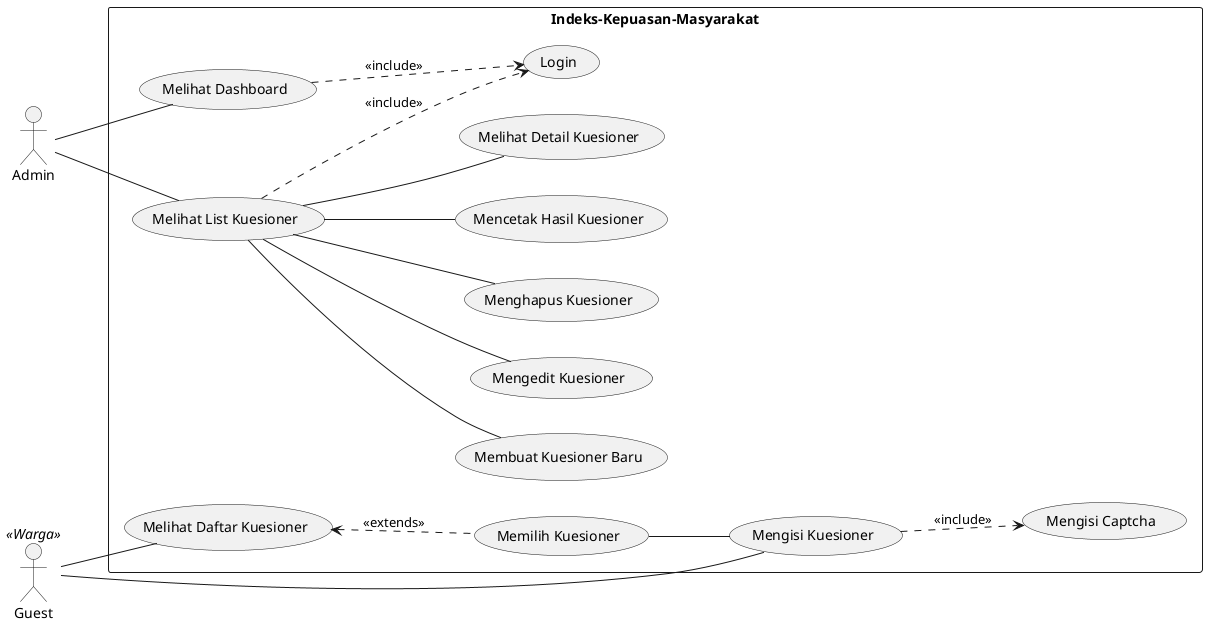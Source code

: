 @startuml

left to right direction
skinparam packageStyle rect

actor Admin
actor Guest

rectangle Indeks-Kepuasan-Masyarakat{
    ' Admin -- (Login)
    ' (Login)--(Melihat Dashboard)
    ' (Login)--(Melihat List Kuesioner)
    Admin -- (Melihat Dashboard)
    Admin -- (Melihat List Kuesioner)
    (Melihat Dashboard)..>(Login): << include >>
    (Melihat List Kuesioner)..>(Login): << include >>
    (Melihat List Kuesioner)--(Melihat Detail Kuesioner)
    (Melihat List Kuesioner)--(Membuat Kuesioner Baru)
    (Melihat List Kuesioner)--(Mengedit Kuesioner)
    (Melihat List Kuesioner)--(Menghapus Kuesioner)
    (Melihat List Kuesioner)--(Mencetak Hasil Kuesioner)

    Guest << Warga >>
    Guest -- (Melihat Daftar Kuesioner)
    Guest -- (Mengisi Kuesioner)
    (Melihat Daftar Kuesioner) <.. (Memilih Kuesioner): << extends >>
    (Memilih Kuesioner) -- (Mengisi Kuesioner)
    (Mengisi Kuesioner) ..> (Mengisi Captcha): << include >>

}
@enduml

